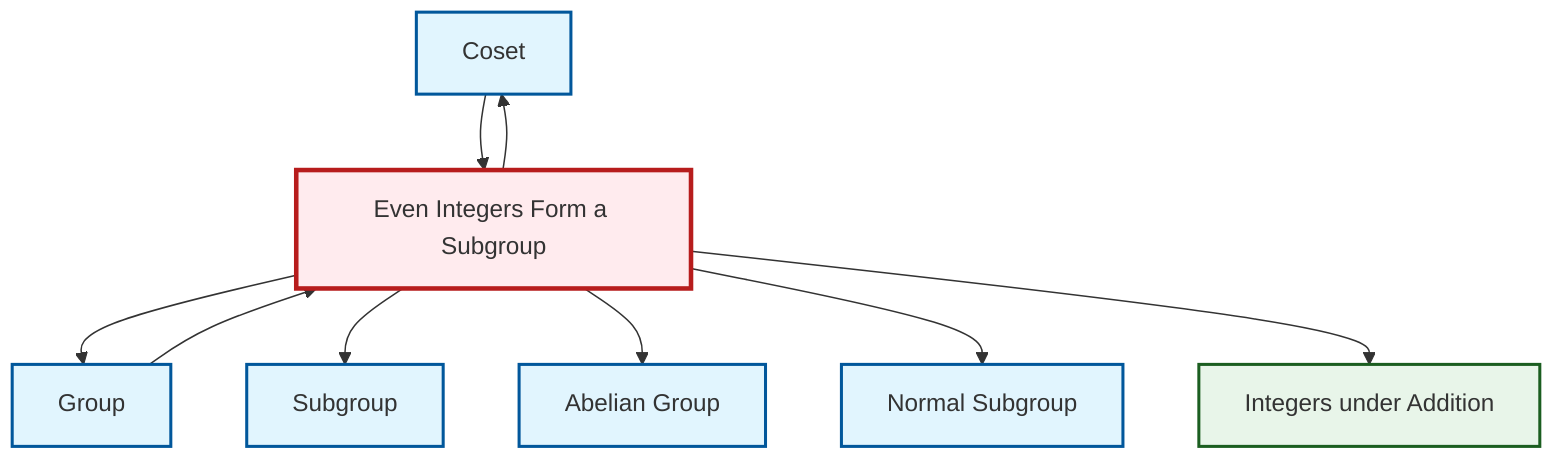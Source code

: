 graph TD
    classDef definition fill:#e1f5fe,stroke:#01579b,stroke-width:2px
    classDef theorem fill:#f3e5f5,stroke:#4a148c,stroke-width:2px
    classDef axiom fill:#fff3e0,stroke:#e65100,stroke-width:2px
    classDef example fill:#e8f5e9,stroke:#1b5e20,stroke-width:2px
    classDef current fill:#ffebee,stroke:#b71c1c,stroke-width:3px
    def-normal-subgroup["Normal Subgroup"]:::definition
    def-coset["Coset"]:::definition
    def-subgroup["Subgroup"]:::definition
    def-abelian-group["Abelian Group"]:::definition
    def-group["Group"]:::definition
    ex-integers-addition["Integers under Addition"]:::example
    ex-even-integers-subgroup["Even Integers Form a Subgroup"]:::example
    ex-even-integers-subgroup --> def-coset
    def-group --> ex-even-integers-subgroup
    ex-even-integers-subgroup --> def-group
    ex-even-integers-subgroup --> def-subgroup
    def-coset --> ex-even-integers-subgroup
    ex-even-integers-subgroup --> def-abelian-group
    ex-even-integers-subgroup --> def-normal-subgroup
    ex-even-integers-subgroup --> ex-integers-addition
    class ex-even-integers-subgroup current